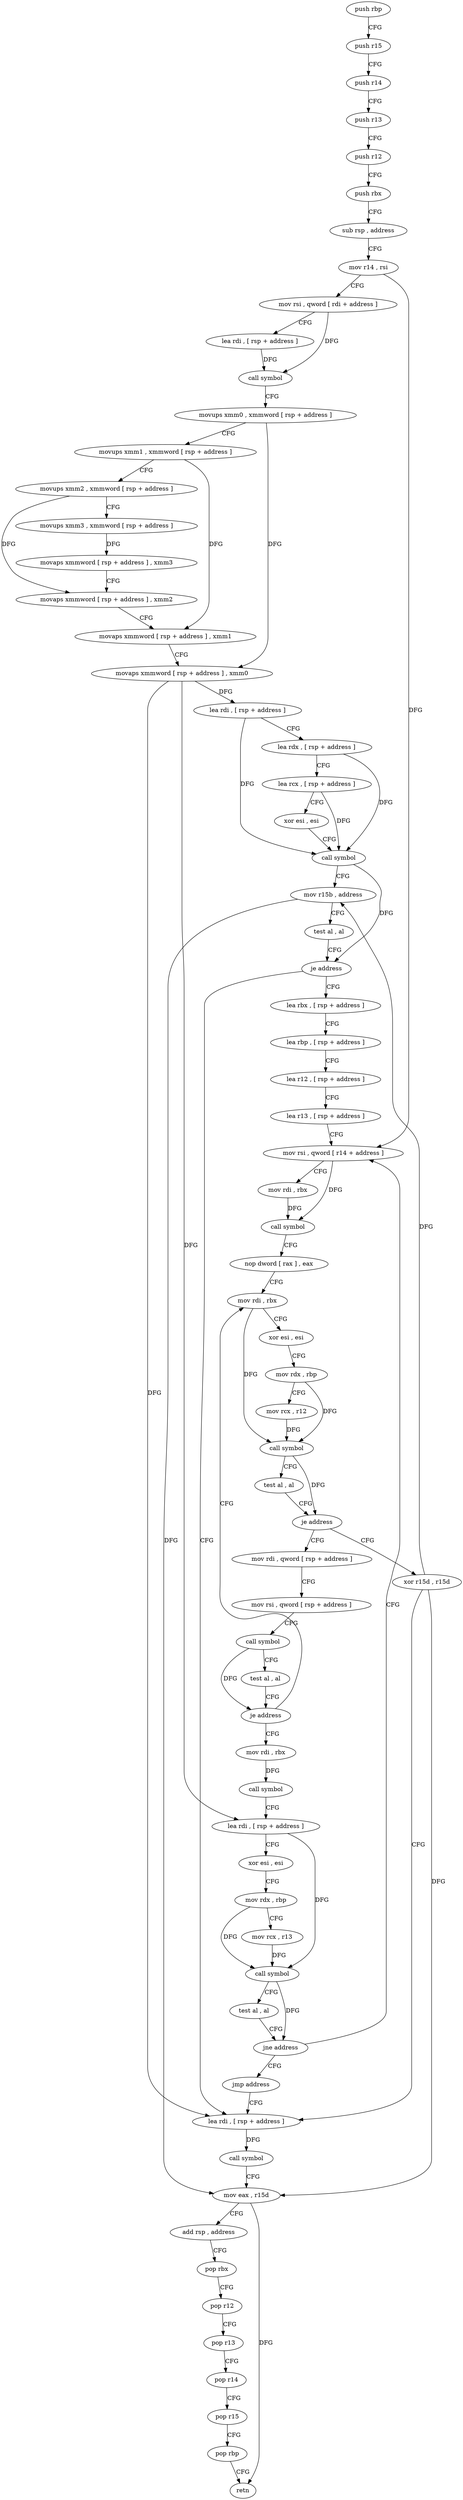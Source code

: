 digraph "func" {
"81104" [label = "push rbp" ]
"81105" [label = "push r15" ]
"81107" [label = "push r14" ]
"81109" [label = "push r13" ]
"81111" [label = "push r12" ]
"81113" [label = "push rbx" ]
"81114" [label = "sub rsp , address" ]
"81121" [label = "mov r14 , rsi" ]
"81124" [label = "mov rsi , qword [ rdi + address ]" ]
"81128" [label = "lea rdi , [ rsp + address ]" ]
"81133" [label = "call symbol" ]
"81138" [label = "movups xmm0 , xmmword [ rsp + address ]" ]
"81143" [label = "movups xmm1 , xmmword [ rsp + address ]" ]
"81148" [label = "movups xmm2 , xmmword [ rsp + address ]" ]
"81156" [label = "movups xmm3 , xmmword [ rsp + address ]" ]
"81164" [label = "movaps xmmword [ rsp + address ] , xmm3" ]
"81169" [label = "movaps xmmword [ rsp + address ] , xmm2" ]
"81174" [label = "movaps xmmword [ rsp + address ] , xmm1" ]
"81179" [label = "movaps xmmword [ rsp + address ] , xmm0" ]
"81184" [label = "lea rdi , [ rsp + address ]" ]
"81189" [label = "lea rdx , [ rsp + address ]" ]
"81194" [label = "lea rcx , [ rsp + address ]" ]
"81199" [label = "xor esi , esi" ]
"81201" [label = "call symbol" ]
"81206" [label = "mov r15b , address" ]
"81209" [label = "test al , al" ]
"81211" [label = "je address" ]
"81322" [label = "lea rdi , [ rsp + address ]" ]
"81213" [label = "lea rbx , [ rsp + address ]" ]
"81327" [label = "call symbol" ]
"81332" [label = "mov eax , r15d" ]
"81335" [label = "add rsp , address" ]
"81342" [label = "pop rbx" ]
"81343" [label = "pop r12" ]
"81345" [label = "pop r13" ]
"81347" [label = "pop r14" ]
"81349" [label = "pop r15" ]
"81351" [label = "pop rbp" ]
"81352" [label = "retn" ]
"81218" [label = "lea rbp , [ rsp + address ]" ]
"81223" [label = "lea r12 , [ rsp + address ]" ]
"81228" [label = "lea r13 , [ rsp + address ]" ]
"81233" [label = "mov rsi , qword [ r14 + address ]" ]
"81319" [label = "xor r15d , r15d" ]
"81268" [label = "mov rdi , qword [ rsp + address ]" ]
"81273" [label = "mov rsi , qword [ rsp + address ]" ]
"81278" [label = "call symbol" ]
"81283" [label = "test al , al" ]
"81285" [label = "je address" ]
"81248" [label = "mov rdi , rbx" ]
"81287" [label = "mov rdi , rbx" ]
"81251" [label = "xor esi , esi" ]
"81253" [label = "mov rdx , rbp" ]
"81256" [label = "mov rcx , r12" ]
"81259" [label = "call symbol" ]
"81264" [label = "test al , al" ]
"81266" [label = "je address" ]
"81290" [label = "call symbol" ]
"81295" [label = "lea rdi , [ rsp + address ]" ]
"81300" [label = "xor esi , esi" ]
"81302" [label = "mov rdx , rbp" ]
"81305" [label = "mov rcx , r13" ]
"81308" [label = "call symbol" ]
"81313" [label = "test al , al" ]
"81315" [label = "jne address" ]
"81317" [label = "jmp address" ]
"81237" [label = "mov rdi , rbx" ]
"81240" [label = "call symbol" ]
"81245" [label = "nop dword [ rax ] , eax" ]
"81104" -> "81105" [ label = "CFG" ]
"81105" -> "81107" [ label = "CFG" ]
"81107" -> "81109" [ label = "CFG" ]
"81109" -> "81111" [ label = "CFG" ]
"81111" -> "81113" [ label = "CFG" ]
"81113" -> "81114" [ label = "CFG" ]
"81114" -> "81121" [ label = "CFG" ]
"81121" -> "81124" [ label = "CFG" ]
"81121" -> "81233" [ label = "DFG" ]
"81124" -> "81128" [ label = "CFG" ]
"81124" -> "81133" [ label = "DFG" ]
"81128" -> "81133" [ label = "DFG" ]
"81133" -> "81138" [ label = "CFG" ]
"81138" -> "81143" [ label = "CFG" ]
"81138" -> "81179" [ label = "DFG" ]
"81143" -> "81148" [ label = "CFG" ]
"81143" -> "81174" [ label = "DFG" ]
"81148" -> "81156" [ label = "CFG" ]
"81148" -> "81169" [ label = "DFG" ]
"81156" -> "81164" [ label = "DFG" ]
"81164" -> "81169" [ label = "CFG" ]
"81169" -> "81174" [ label = "CFG" ]
"81174" -> "81179" [ label = "CFG" ]
"81179" -> "81184" [ label = "DFG" ]
"81179" -> "81322" [ label = "DFG" ]
"81179" -> "81295" [ label = "DFG" ]
"81184" -> "81189" [ label = "CFG" ]
"81184" -> "81201" [ label = "DFG" ]
"81189" -> "81194" [ label = "CFG" ]
"81189" -> "81201" [ label = "DFG" ]
"81194" -> "81199" [ label = "CFG" ]
"81194" -> "81201" [ label = "DFG" ]
"81199" -> "81201" [ label = "CFG" ]
"81201" -> "81206" [ label = "CFG" ]
"81201" -> "81211" [ label = "DFG" ]
"81206" -> "81209" [ label = "CFG" ]
"81206" -> "81332" [ label = "DFG" ]
"81209" -> "81211" [ label = "CFG" ]
"81211" -> "81322" [ label = "CFG" ]
"81211" -> "81213" [ label = "CFG" ]
"81322" -> "81327" [ label = "DFG" ]
"81213" -> "81218" [ label = "CFG" ]
"81327" -> "81332" [ label = "CFG" ]
"81332" -> "81335" [ label = "CFG" ]
"81332" -> "81352" [ label = "DFG" ]
"81335" -> "81342" [ label = "CFG" ]
"81342" -> "81343" [ label = "CFG" ]
"81343" -> "81345" [ label = "CFG" ]
"81345" -> "81347" [ label = "CFG" ]
"81347" -> "81349" [ label = "CFG" ]
"81349" -> "81351" [ label = "CFG" ]
"81351" -> "81352" [ label = "CFG" ]
"81218" -> "81223" [ label = "CFG" ]
"81223" -> "81228" [ label = "CFG" ]
"81228" -> "81233" [ label = "CFG" ]
"81233" -> "81237" [ label = "CFG" ]
"81233" -> "81240" [ label = "DFG" ]
"81319" -> "81322" [ label = "CFG" ]
"81319" -> "81206" [ label = "DFG" ]
"81319" -> "81332" [ label = "DFG" ]
"81268" -> "81273" [ label = "CFG" ]
"81273" -> "81278" [ label = "CFG" ]
"81278" -> "81283" [ label = "CFG" ]
"81278" -> "81285" [ label = "DFG" ]
"81283" -> "81285" [ label = "CFG" ]
"81285" -> "81248" [ label = "CFG" ]
"81285" -> "81287" [ label = "CFG" ]
"81248" -> "81251" [ label = "CFG" ]
"81248" -> "81259" [ label = "DFG" ]
"81287" -> "81290" [ label = "DFG" ]
"81251" -> "81253" [ label = "CFG" ]
"81253" -> "81256" [ label = "CFG" ]
"81253" -> "81259" [ label = "DFG" ]
"81256" -> "81259" [ label = "DFG" ]
"81259" -> "81264" [ label = "CFG" ]
"81259" -> "81266" [ label = "DFG" ]
"81264" -> "81266" [ label = "CFG" ]
"81266" -> "81319" [ label = "CFG" ]
"81266" -> "81268" [ label = "CFG" ]
"81290" -> "81295" [ label = "CFG" ]
"81295" -> "81300" [ label = "CFG" ]
"81295" -> "81308" [ label = "DFG" ]
"81300" -> "81302" [ label = "CFG" ]
"81302" -> "81305" [ label = "CFG" ]
"81302" -> "81308" [ label = "DFG" ]
"81305" -> "81308" [ label = "DFG" ]
"81308" -> "81313" [ label = "CFG" ]
"81308" -> "81315" [ label = "DFG" ]
"81313" -> "81315" [ label = "CFG" ]
"81315" -> "81233" [ label = "CFG" ]
"81315" -> "81317" [ label = "CFG" ]
"81317" -> "81322" [ label = "CFG" ]
"81237" -> "81240" [ label = "DFG" ]
"81240" -> "81245" [ label = "CFG" ]
"81245" -> "81248" [ label = "CFG" ]
}

